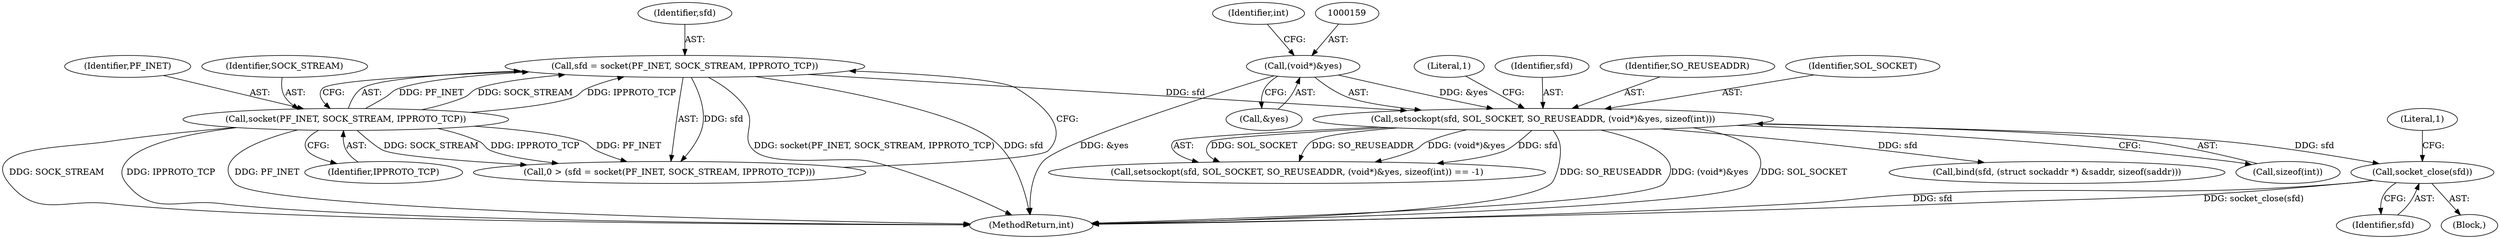 digraph "0_libimobiledevice_df1f5c4d70d0c19ad40072f5246ca457e7f9849e_0@API" {
"1000169" [label="(Call,socket_close(sfd))"];
"1000154" [label="(Call,setsockopt(sfd, SOL_SOCKET, SO_REUSEADDR, (void*)&yes, sizeof(int)))"];
"1000140" [label="(Call,sfd = socket(PF_INET, SOCK_STREAM, IPPROTO_TCP))"];
"1000142" [label="(Call,socket(PF_INET, SOCK_STREAM, IPPROTO_TCP))"];
"1000158" [label="(Call,(void*)&yes)"];
"1000165" [label="(Literal,1)"];
"1000162" [label="(Call,sizeof(int))"];
"1000145" [label="(Identifier,IPPROTO_TCP)"];
"1000153" [label="(Call,setsockopt(sfd, SOL_SOCKET, SO_REUSEADDR, (void*)&yes, sizeof(int)) == -1)"];
"1000143" [label="(Identifier,PF_INET)"];
"1000163" [label="(Identifier,int)"];
"1000170" [label="(Identifier,sfd)"];
"1000154" [label="(Call,setsockopt(sfd, SOL_SOCKET, SO_REUSEADDR, (void*)&yes, sizeof(int)))"];
"1000158" [label="(Call,(void*)&yes)"];
"1000138" [label="(Call,0 > (sfd = socket(PF_INET, SOCK_STREAM, IPPROTO_TCP)))"];
"1000169" [label="(Call,socket_close(sfd))"];
"1000155" [label="(Identifier,sfd)"];
"1000166" [label="(Block,)"];
"1000237" [label="(MethodReturn,int)"];
"1000157" [label="(Identifier,SO_REUSEADDR)"];
"1000140" [label="(Call,sfd = socket(PF_INET, SOCK_STREAM, IPPROTO_TCP))"];
"1000160" [label="(Call,&yes)"];
"1000142" [label="(Call,socket(PF_INET, SOCK_STREAM, IPPROTO_TCP))"];
"1000173" [label="(Literal,1)"];
"1000156" [label="(Identifier,SOL_SOCKET)"];
"1000141" [label="(Identifier,sfd)"];
"1000144" [label="(Identifier,SOCK_STREAM)"];
"1000204" [label="(Call,bind(sfd, (struct sockaddr *) &saddr, sizeof(saddr)))"];
"1000169" -> "1000166"  [label="AST: "];
"1000169" -> "1000170"  [label="CFG: "];
"1000170" -> "1000169"  [label="AST: "];
"1000173" -> "1000169"  [label="CFG: "];
"1000169" -> "1000237"  [label="DDG: socket_close(sfd)"];
"1000169" -> "1000237"  [label="DDG: sfd"];
"1000154" -> "1000169"  [label="DDG: sfd"];
"1000154" -> "1000153"  [label="AST: "];
"1000154" -> "1000162"  [label="CFG: "];
"1000155" -> "1000154"  [label="AST: "];
"1000156" -> "1000154"  [label="AST: "];
"1000157" -> "1000154"  [label="AST: "];
"1000158" -> "1000154"  [label="AST: "];
"1000162" -> "1000154"  [label="AST: "];
"1000165" -> "1000154"  [label="CFG: "];
"1000154" -> "1000237"  [label="DDG: SO_REUSEADDR"];
"1000154" -> "1000237"  [label="DDG: (void*)&yes"];
"1000154" -> "1000237"  [label="DDG: SOL_SOCKET"];
"1000154" -> "1000153"  [label="DDG: SOL_SOCKET"];
"1000154" -> "1000153"  [label="DDG: SO_REUSEADDR"];
"1000154" -> "1000153"  [label="DDG: (void*)&yes"];
"1000154" -> "1000153"  [label="DDG: sfd"];
"1000140" -> "1000154"  [label="DDG: sfd"];
"1000158" -> "1000154"  [label="DDG: &yes"];
"1000154" -> "1000204"  [label="DDG: sfd"];
"1000140" -> "1000138"  [label="AST: "];
"1000140" -> "1000142"  [label="CFG: "];
"1000141" -> "1000140"  [label="AST: "];
"1000142" -> "1000140"  [label="AST: "];
"1000138" -> "1000140"  [label="CFG: "];
"1000140" -> "1000237"  [label="DDG: socket(PF_INET, SOCK_STREAM, IPPROTO_TCP)"];
"1000140" -> "1000237"  [label="DDG: sfd"];
"1000140" -> "1000138"  [label="DDG: sfd"];
"1000142" -> "1000140"  [label="DDG: PF_INET"];
"1000142" -> "1000140"  [label="DDG: SOCK_STREAM"];
"1000142" -> "1000140"  [label="DDG: IPPROTO_TCP"];
"1000142" -> "1000145"  [label="CFG: "];
"1000143" -> "1000142"  [label="AST: "];
"1000144" -> "1000142"  [label="AST: "];
"1000145" -> "1000142"  [label="AST: "];
"1000142" -> "1000237"  [label="DDG: SOCK_STREAM"];
"1000142" -> "1000237"  [label="DDG: IPPROTO_TCP"];
"1000142" -> "1000237"  [label="DDG: PF_INET"];
"1000142" -> "1000138"  [label="DDG: PF_INET"];
"1000142" -> "1000138"  [label="DDG: SOCK_STREAM"];
"1000142" -> "1000138"  [label="DDG: IPPROTO_TCP"];
"1000158" -> "1000160"  [label="CFG: "];
"1000159" -> "1000158"  [label="AST: "];
"1000160" -> "1000158"  [label="AST: "];
"1000163" -> "1000158"  [label="CFG: "];
"1000158" -> "1000237"  [label="DDG: &yes"];
}

